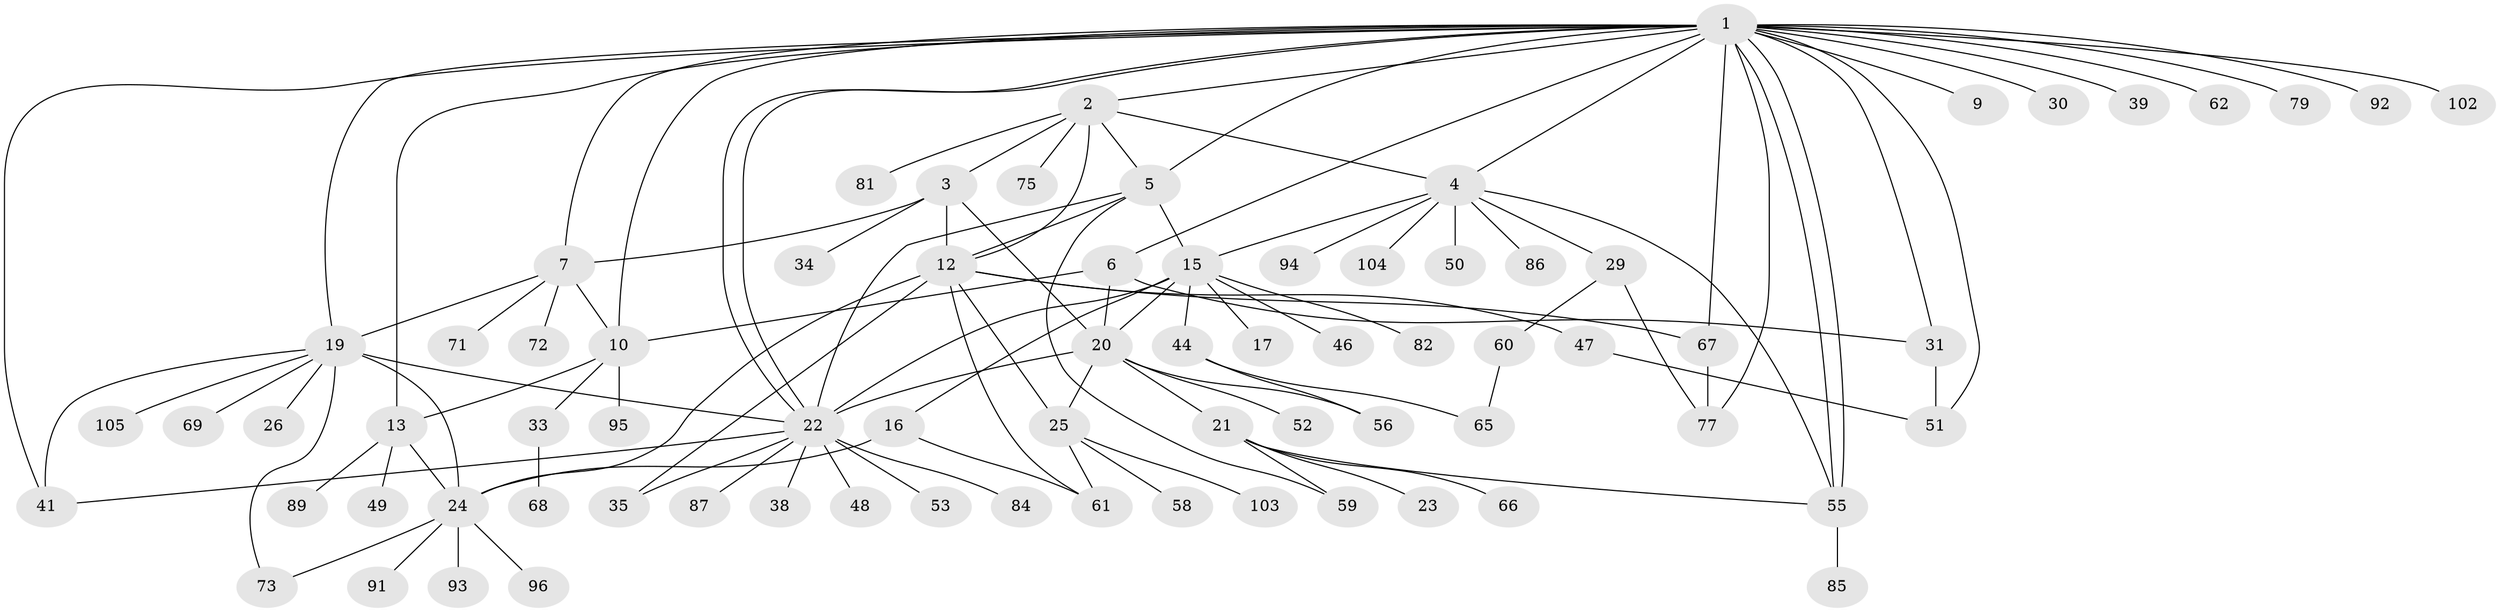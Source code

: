 // Generated by graph-tools (version 1.1) at 2025/23/03/03/25 07:23:49]
// undirected, 75 vertices, 113 edges
graph export_dot {
graph [start="1"]
  node [color=gray90,style=filled];
  1 [super="+11"];
  2 [super="+78"];
  3 [super="+8"];
  4 [super="+97"];
  5 [super="+27"];
  6;
  7 [super="+14"];
  9 [super="+98"];
  10 [super="+99"];
  12 [super="+76"];
  13 [super="+18"];
  15 [super="+28"];
  16 [super="+42"];
  17;
  19 [super="+37"];
  20 [super="+57"];
  21 [super="+36"];
  22 [super="+32"];
  23;
  24 [super="+40"];
  25 [super="+90"];
  26;
  29 [super="+45"];
  30;
  31 [super="+63"];
  33;
  34 [super="+74"];
  35 [super="+88"];
  38;
  39;
  41 [super="+43"];
  44 [super="+83"];
  46 [super="+54"];
  47;
  48;
  49;
  50;
  51;
  52;
  53 [super="+70"];
  55 [super="+64"];
  56 [super="+101"];
  58 [super="+80"];
  59;
  60;
  61;
  62;
  65;
  66;
  67 [super="+100"];
  68;
  69;
  71;
  72;
  73;
  75;
  77;
  79;
  81;
  82;
  84;
  85;
  86;
  87;
  89;
  91;
  92;
  93;
  94;
  95;
  96;
  102;
  103;
  104;
  105;
  1 -- 2;
  1 -- 4;
  1 -- 5 [weight=2];
  1 -- 6;
  1 -- 7;
  1 -- 9;
  1 -- 13;
  1 -- 22;
  1 -- 22;
  1 -- 30;
  1 -- 41;
  1 -- 51;
  1 -- 55;
  1 -- 55;
  1 -- 62;
  1 -- 77;
  1 -- 79;
  1 -- 102;
  1 -- 19;
  1 -- 39;
  1 -- 10;
  1 -- 92;
  1 -- 31;
  1 -- 67;
  2 -- 3;
  2 -- 4;
  2 -- 5;
  2 -- 12;
  2 -- 75;
  2 -- 81;
  3 -- 12;
  3 -- 34;
  3 -- 7;
  3 -- 20;
  4 -- 15;
  4 -- 29;
  4 -- 50;
  4 -- 55;
  4 -- 86;
  4 -- 94;
  4 -- 104;
  5 -- 12;
  5 -- 15;
  5 -- 59;
  5 -- 22;
  6 -- 20;
  6 -- 31;
  6 -- 10;
  7 -- 10;
  7 -- 19;
  7 -- 71;
  7 -- 72;
  10 -- 13;
  10 -- 33;
  10 -- 95;
  12 -- 24;
  12 -- 47;
  12 -- 67;
  12 -- 61;
  12 -- 35;
  12 -- 25;
  13 -- 24;
  13 -- 49;
  13 -- 89;
  15 -- 16;
  15 -- 17;
  15 -- 20;
  15 -- 44;
  15 -- 46;
  15 -- 82;
  15 -- 22;
  16 -- 61;
  16 -- 24;
  19 -- 26;
  19 -- 73;
  19 -- 105;
  19 -- 69;
  19 -- 22;
  19 -- 24;
  19 -- 41;
  20 -- 21;
  20 -- 22;
  20 -- 25;
  20 -- 52;
  20 -- 56;
  21 -- 23;
  21 -- 55;
  21 -- 59;
  21 -- 66;
  22 -- 38;
  22 -- 48;
  22 -- 84;
  22 -- 87 [weight=2];
  22 -- 41;
  22 -- 35;
  22 -- 53;
  24 -- 73;
  24 -- 93;
  24 -- 96;
  24 -- 91;
  25 -- 58;
  25 -- 61;
  25 -- 103;
  29 -- 60;
  29 -- 77;
  31 -- 51;
  33 -- 68;
  44 -- 56;
  44 -- 65;
  47 -- 51;
  55 -- 85;
  60 -- 65;
  67 -- 77;
}
